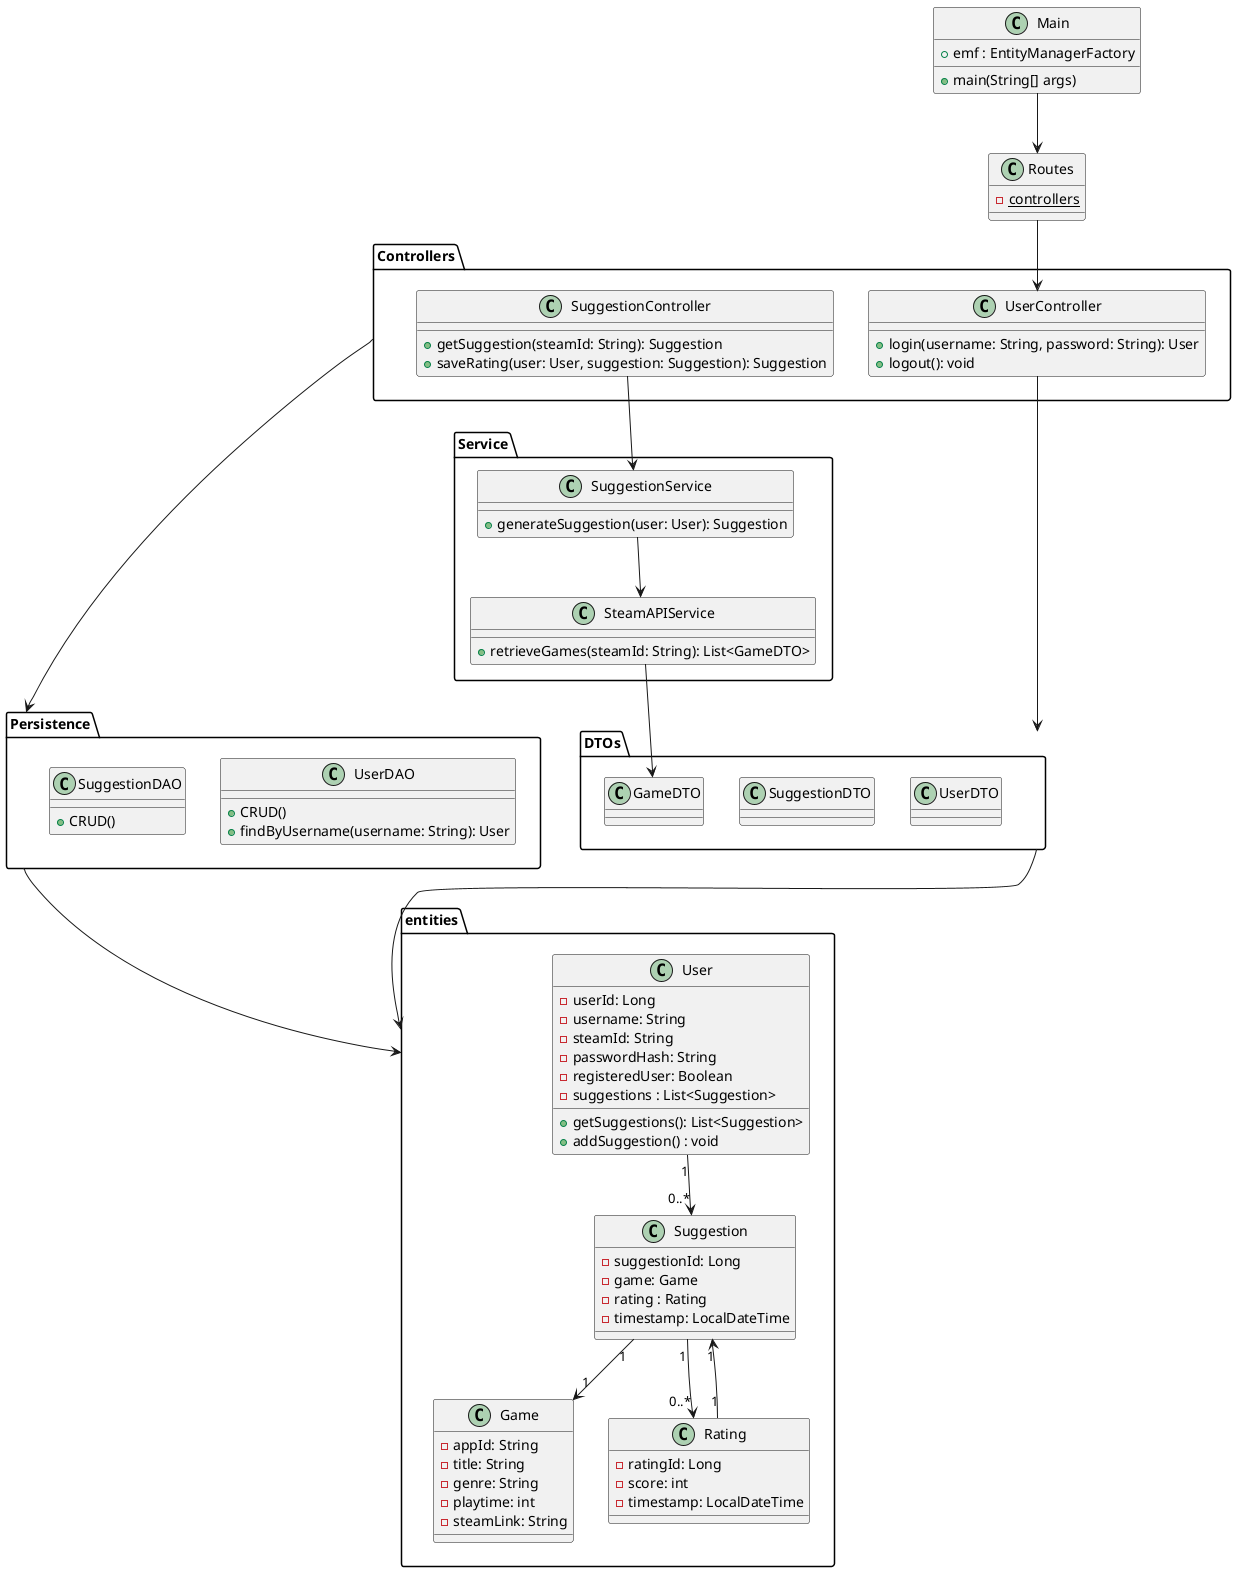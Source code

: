 @startuml

package entities {
' =======================
' MODEL (JPA Entities)
' =======================
class User {
  - userId: Long
  - username: String
  - steamId: String
  - passwordHash: String
  - registeredUser: Boolean
  - suggestions : List<Suggestion>
  + getSuggestions(): List<Suggestion>
  + addSuggestion() : void
}

class Game {
  - appId: String
  - title: String
  - genre: String
  - playtime: int
  - steamLink: String
}

class Suggestion {
  - suggestionId: Long
  - game: Game
  - rating : Rating
  - timestamp: LocalDateTime
}

class Rating {
  - ratingId: Long
  - score: int
  - timestamp: LocalDateTime
}
}

' =======================
' MODEL (DTOs)
' =======================

package DTOs {

class UserDTO{}
class SuggestionDTO{}
class GameDTO{}

}

' =======================
' REPOSITORIES (JPA)
' =======================
package Persistence {
class UserDAO {
   + CRUD()
  + findByUsername(username: String): User
}
class SuggestionDAO {
  + CRUD()
}
}


' =======================
' SERVICES
' =======================
package Service  {
class SteamAPIService {
  + retrieveGames(steamId: String): List<GameDTO>
}

class SuggestionService {
  + generateSuggestion(user: User): Suggestion
}
}


' =======================
' CONTROLLERS (MVC)
' =======================
package Controllers{
class UserController {
  + login(username: String, password: String): User
  + logout(): void
}
class SuggestionController {
  + getSuggestion(steamId: String): Suggestion
  + saveRating(user: User, suggestion: Suggestion): Suggestion
}
}



class Routes{
- {static} controllers
}

class Main{
+ emf : EntityManagerFactory
+ main(String[] args)
}

' =======================
' RELATIONSHIPS
' =======================
User "1" --> "0..*" Suggestion
Suggestion "1" --> "1" Game
Suggestion "1" --> "0..*" Rating
Rating "1" --> "1" Suggestion

SuggestionController --> SuggestionService


SuggestionService --> SteamAPIService
SteamAPIService --> GameDTO

UserController --> DTOs
Persistence --> entities
DTOs --> entities
Main --> Routes
Routes --> UserController
Controllers --> Persistence


@enduml

